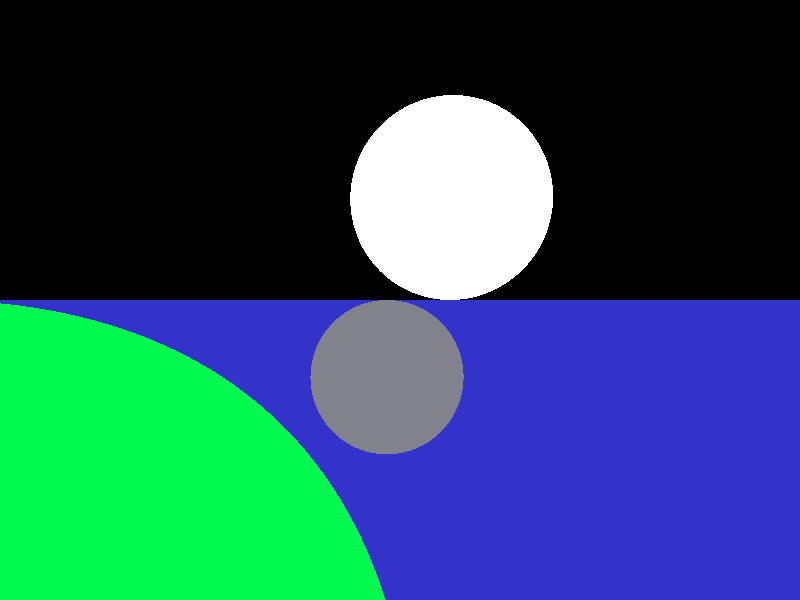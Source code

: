 // cs473, assignment 1 sample file (RIGHT HANDED)

camera {
  location  <5, 0, 14>
  up        <0,  1,  0>
  right     <1.33333, 0,  0>
  look_at   <0, 0, 0>
}


light_source {<-100, 100, 100> color rgb <1.5, 1.5, 1.5>}

sphere { <0, 0, 0>, 2
  pigment { color rgb <1.0, 0.0, 0.0>}
  finish {ambient 0.2 diffuse 0.8}
  translate <12, -2, -4>
}

sphere { <0, 0, 0>, 2
  pigment { color rgb <0.98, 0.47, 0.0>}
  finish {ambient 0.2 diffuse 0.8}
  translate <11, -2, 2>
}

sphere { <0, 0, 0>, 2
  pigment { color rgb <0.98, 0.98, 0.0>}
  finish {ambient 0.2 diffuse 0.8}
  translate <9, -2, 7>
}

sphere { <0, 0, 0>, 2
  pigment { color rgb <0.0, 0.98, 0.3>}
  finish {ambient 0.2 diffuse 0.8}
  translate <6, -2, 11>
}

sphere { <0, 0, 0>, 2
  pigment { color rgb <0.0, 0.03, 0.83>}
  finish {ambient 0.2 diffuse 0.8}
  translate <2, -2, 14>
}

sphere { <0, 0, 0>, 2
  pigment { color rgb <0.71, 0.00, 0.65>}
  finish {ambient 0.2 diffuse 0.8}
  translate <-3, -2, 16>
}

//

sphere { <0, 0, 0>, 2
  pigment {color rgbf <1.0, 1.0, 1.0, 0.8>}
  finish {ambient 0.2 diffuse 0.2 refraction 1.0 ior 1.9}
  translate <0, 2, 3>
}

sphere { <0, 0, 0>, 2
  pigment { color rgb <0.51, 0.51, 0.55>}
  finish {ambient 0.2 diffuse 0.8 reflection 0.8}
  translate <0, -2, -1>
}

plane {<0, 1, 0>, -4
      pigment {color rgb <0.2, 0.2, 0.8>}
      finish {ambient 0.4 diffuse 0.8}
}


